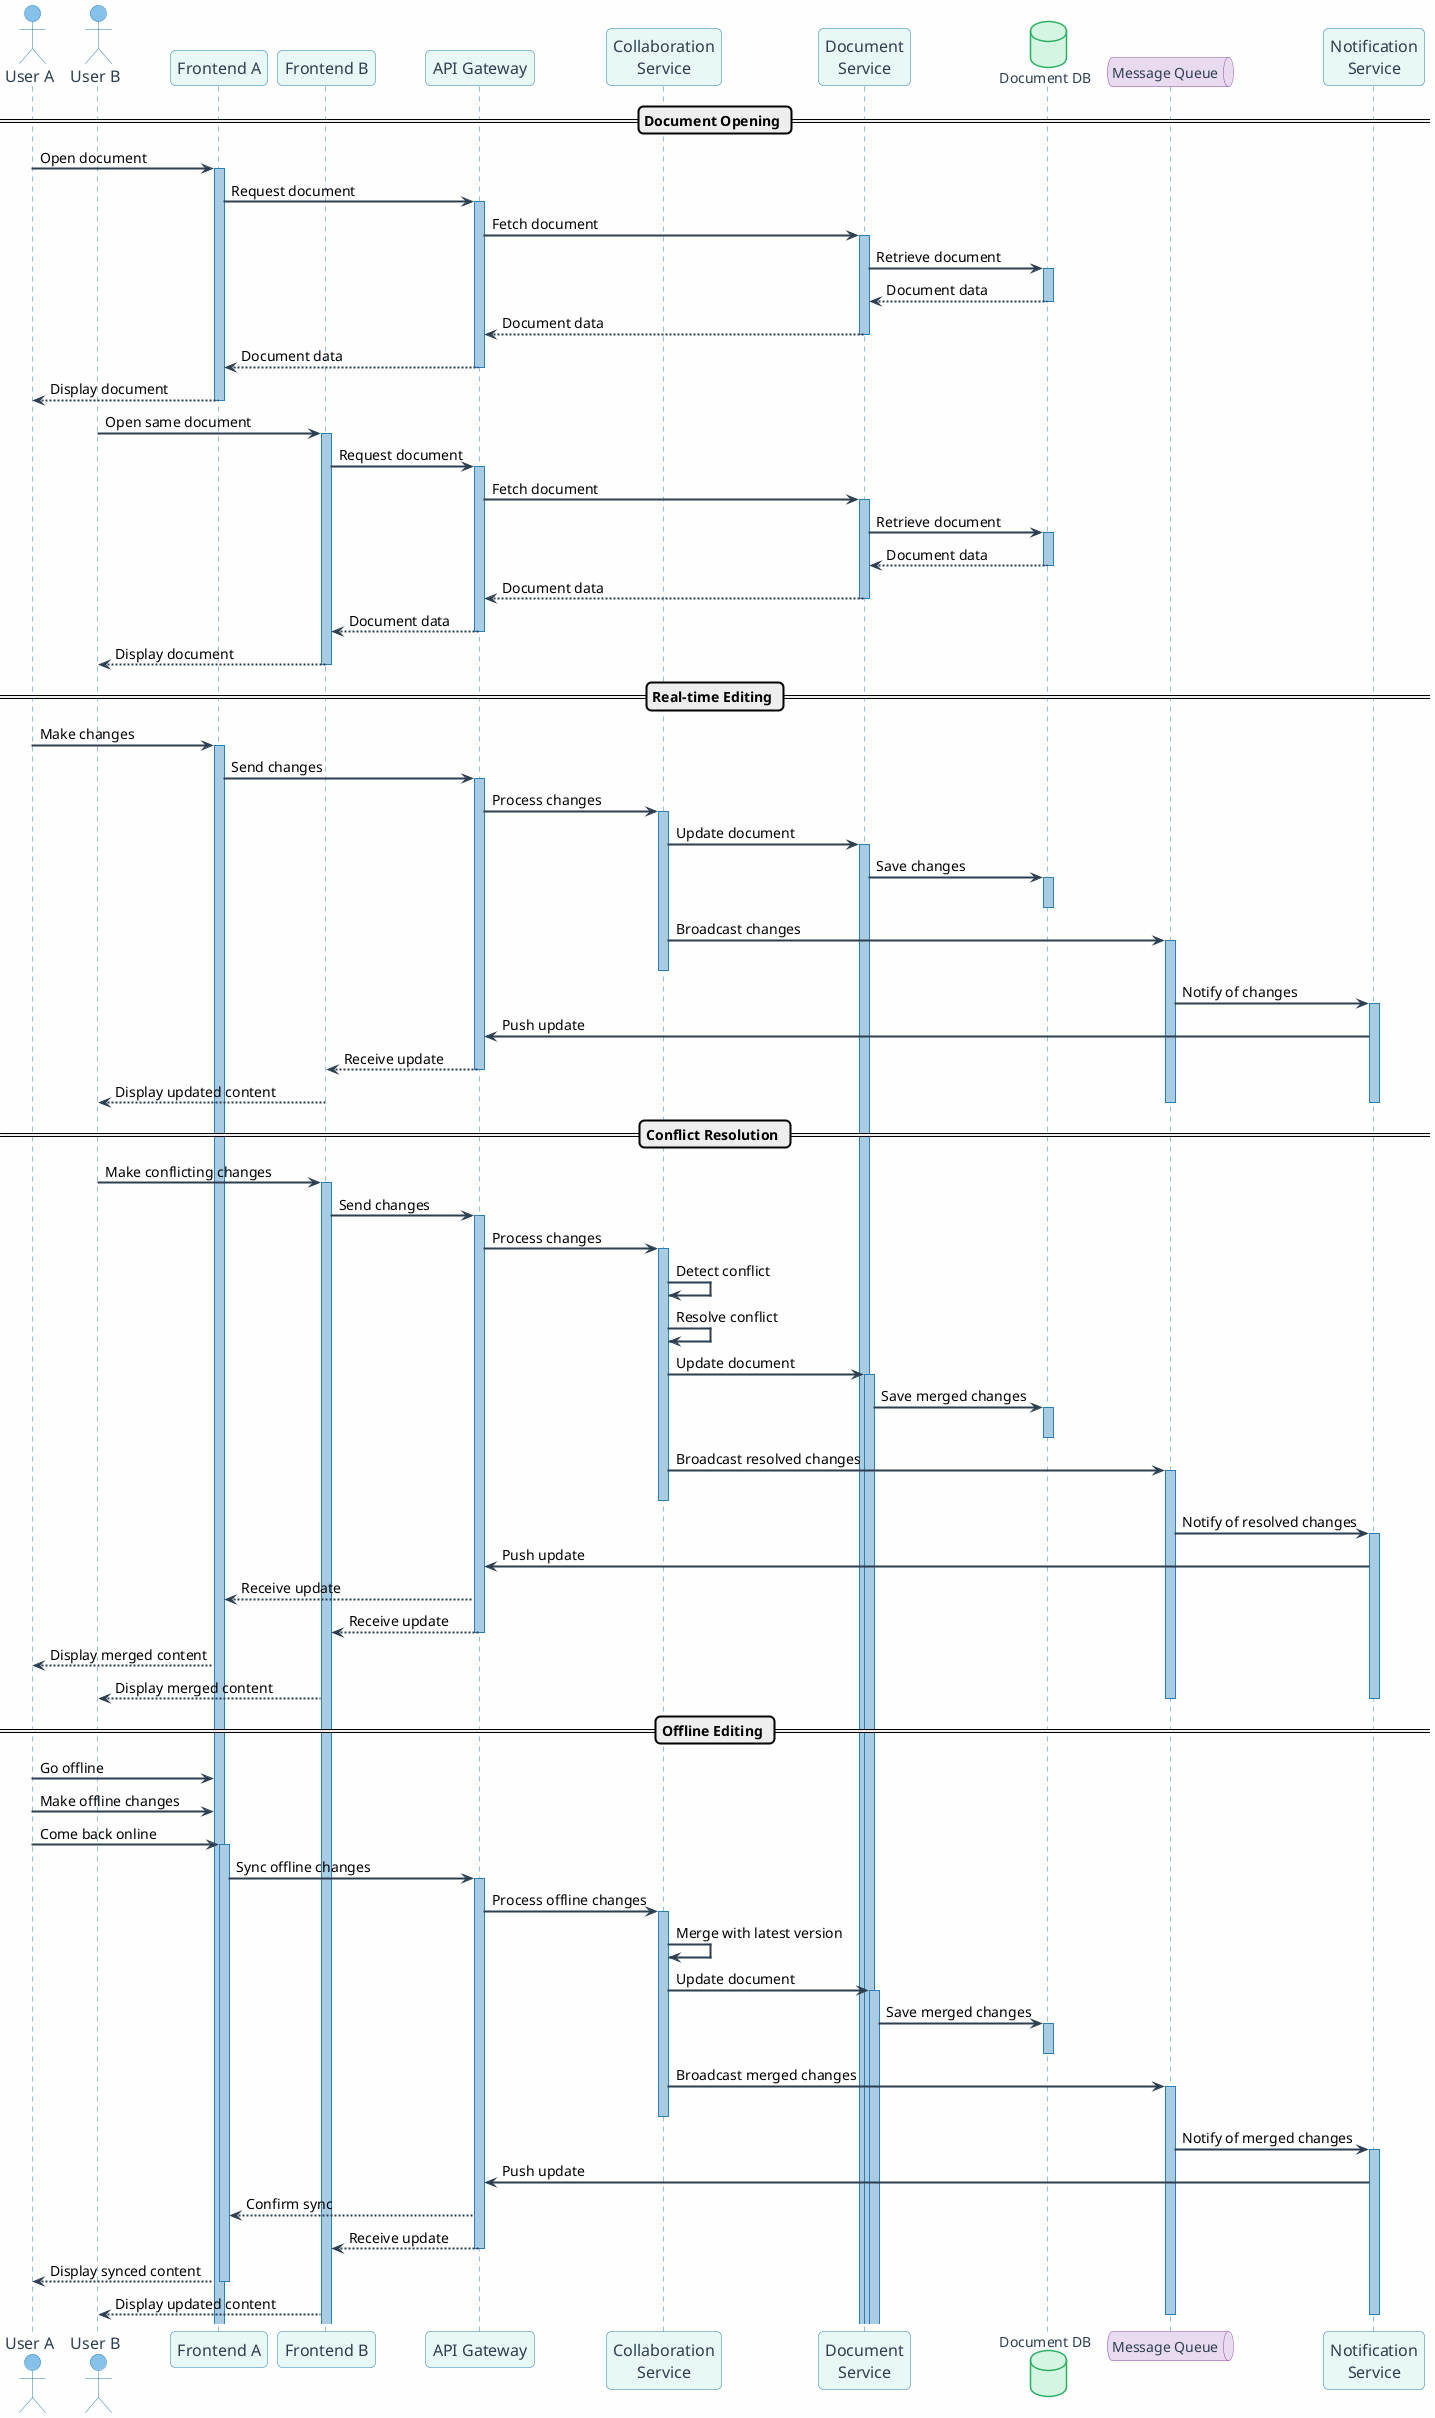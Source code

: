@startuml Real-time Collaborative Editing Flow

skinparam backgroundColor #FEFEFE
skinparam handwritten false
skinparam monochrome false
skinparam shadowing false
skinparam defaultFontName Arial
skinparam defaultFontSize 14
skinparam sequenceArrowThickness 2
skinparam roundcorner 10
skinparam maxMessageSize 200

skinparam sequence {
    ArrowColor #2C3E50
    ActorBorderColor #2980B9
    LifeLineBorderColor #2980B9
    LifeLineBackgroundColor #A9CCE3
    
    ParticipantBorderColor #2980B9
    ParticipantBackgroundColor #E8F8F5
    ParticipantFontName Arial
    ParticipantFontSize 16
    ParticipantFontColor #2C3E50
    
    ActorBackgroundColor #85C1E9
    ActorFontColor #2C3E50
    ActorFontSize 16
    ActorFontName Arial
}

skinparam database {
    BorderColor #27AE60
    BackgroundColor #D5F5E3
    FontColor #2C3E50
}

skinparam queue {
    BorderColor #8E44AD
    BackgroundColor #E8DAEF
    FontColor #2C3E50
}

actor "User A" as UserA #85C1E9
actor "User B" as UserB #85C1E9
participant "Frontend A" as FrontendA
participant "Frontend B" as FrontendB
participant "API Gateway" as Gateway
participant "Collaboration\nService" as CollabService
participant "Document\nService" as DocService
database "Document DB" as DocDB
queue "Message Queue" as MQ
participant "Notification\nService" as NotifyService

== Document Opening ==
UserA -> FrontendA: Open document
activate FrontendA
FrontendA -> Gateway: Request document
activate Gateway
Gateway -> DocService: Fetch document
activate DocService
DocService -> DocDB: Retrieve document
activate DocDB
DocDB --> DocService: Document data
deactivate DocDB
DocService --> Gateway: Document data
deactivate DocService
Gateway --> FrontendA: Document data
deactivate Gateway
FrontendA --> UserA: Display document
deactivate FrontendA

UserB -> FrontendB: Open same document
activate FrontendB
FrontendB -> Gateway: Request document
activate Gateway
Gateway -> DocService: Fetch document
activate DocService
DocService -> DocDB: Retrieve document
activate DocDB
DocDB --> DocService: Document data
deactivate DocDB
DocService --> Gateway: Document data
deactivate DocService
Gateway --> FrontendB: Document data
deactivate Gateway
FrontendB --> UserB: Display document
deactivate FrontendB

== Real-time Editing ==
UserA -> FrontendA: Make changes
activate FrontendA
FrontendA -> Gateway: Send changes
activate Gateway
Gateway -> CollabService: Process changes
activate CollabService
CollabService -> DocService: Update document
activate DocService
DocService -> DocDB: Save changes
activate DocDB
deactivate DocDB
CollabService -> MQ: Broadcast changes
activate MQ
deactivate CollabService

MQ -> NotifyService: Notify of changes
activate NotifyService
NotifyService -> Gateway: Push update
Gateway --> FrontendB: Receive update
deactivate Gateway
FrontendB --> UserB: Display updated content
deactivate NotifyService
deactivate MQ

== Conflict Resolution ==
UserB -> FrontendB: Make conflicting changes
activate FrontendB
FrontendB -> Gateway: Send changes
activate Gateway
Gateway -> CollabService: Process changes
activate CollabService
CollabService -> CollabService: Detect conflict
CollabService -> CollabService: Resolve conflict
CollabService -> DocService: Update document
activate DocService
DocService -> DocDB: Save merged changes
activate DocDB
deactivate DocDB
CollabService -> MQ: Broadcast resolved changes
activate MQ
deactivate CollabService

MQ -> NotifyService: Notify of resolved changes
activate NotifyService
NotifyService -> Gateway: Push update
Gateway --> FrontendA: Receive update
Gateway --> FrontendB: Receive update
deactivate Gateway
FrontendA --> UserA: Display merged content
FrontendB --> UserB: Display merged content
deactivate NotifyService
deactivate MQ

== Offline Editing ==
UserA -> FrontendA: Go offline
UserA -> FrontendA: Make offline changes
UserA -> FrontendA: Come back online
activate FrontendA
FrontendA -> Gateway: Sync offline changes
activate Gateway
Gateway -> CollabService: Process offline changes
activate CollabService
CollabService -> CollabService: Merge with latest version
CollabService -> DocService: Update document
activate DocService
DocService -> DocDB: Save merged changes
activate DocDB
deactivate DocDB
CollabService -> MQ: Broadcast merged changes
activate MQ
deactivate CollabService

MQ -> NotifyService: Notify of merged changes
activate NotifyService
NotifyService -> Gateway: Push update
Gateway --> FrontendA: Confirm sync
Gateway --> FrontendB: Receive update
deactivate Gateway
FrontendA --> UserA: Display synced content
deactivate FrontendA
FrontendB --> UserB: Display updated content
deactivate NotifyService
deactivate MQ

@enduml

